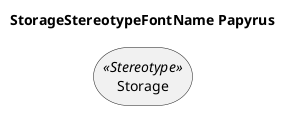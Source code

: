@startuml
'!include ../../../plantuml-styles/plantuml-ae-skinparam-ex.iuml

skinparam StorageStereotypeFontName Papyrus

title StorageStereotypeFontName Papyrus

storage Storage <<Stereotype>>
@enduml